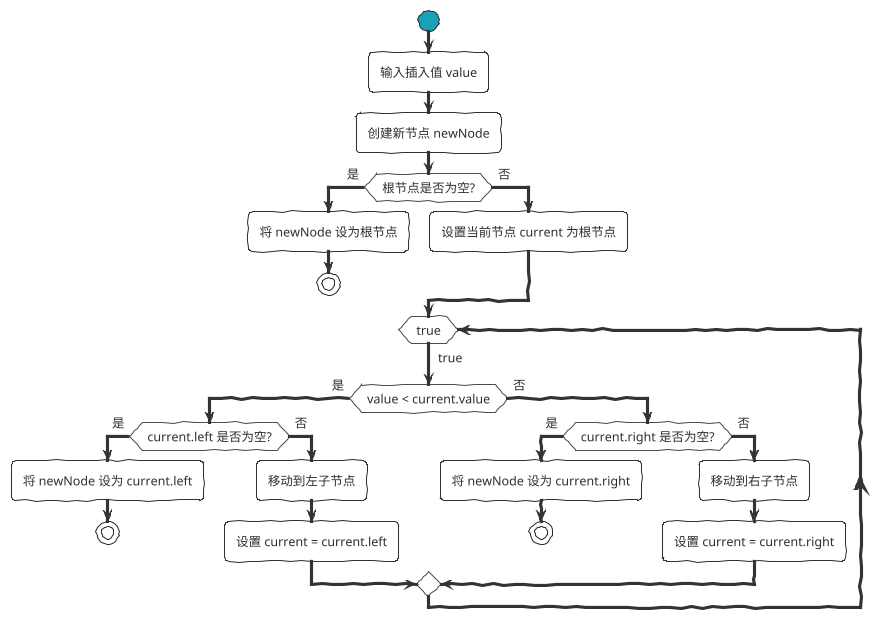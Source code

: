 @startuml
!theme sketchy-outline
start
:输入插入值 value;
:创建新节点 newNode;

if (根节点是否为空?) then (是)
    :将 newNode 设为根节点;
    stop
else (否)
    :设置当前节点 current 为根节点;
endif

while (true) is (true)
    if (value < current.value) then (是)
        if (current.left 是否为空?) then (是)
            :将 newNode 设为 current.left;
            stop
        else (否)
            :移动到左子节点;
            :设置 current = current.left;
        endif
    else (否)
        if (current.right 是否为空?) then (是)
            :将 newNode 设为 current.right;
            stop
        else (否)
            :移动到右子节点;
            :设置 current = current.right;
        endif
    endif

endwhile
-[hidden]->
@enduml
